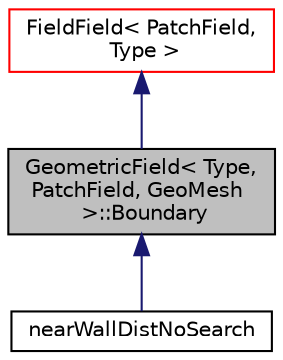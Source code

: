 digraph "GeometricField&lt; Type, PatchField, GeoMesh &gt;::Boundary"
{
  bgcolor="transparent";
  edge [fontname="Helvetica",fontsize="10",labelfontname="Helvetica",labelfontsize="10"];
  node [fontname="Helvetica",fontsize="10",shape=record];
  Node1 [label="GeometricField\< Type,\l PatchField, GeoMesh\l \>::Boundary",height=0.2,width=0.4,color="black", fillcolor="grey75", style="filled", fontcolor="black"];
  Node2 -> Node1 [dir="back",color="midnightblue",fontsize="10",style="solid",fontname="Helvetica"];
  Node2 [label="FieldField\< PatchField,\l Type \>",height=0.2,width=0.4,color="red",URL="$a00772.html"];
  Node1 -> Node3 [dir="back",color="midnightblue",fontsize="10",style="solid",fontname="Helvetica"];
  Node3 [label="nearWallDistNoSearch",height=0.2,width=0.4,color="black",URL="$a01614.html",tooltip="Distance calculation for cells with face on a wall. Does not search anything, just takes normal compo..."];
}
